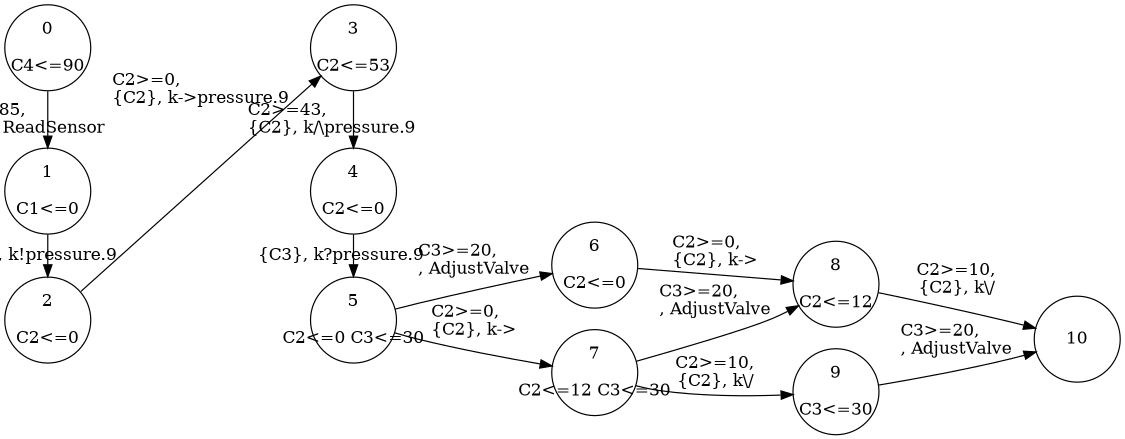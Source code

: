 digraph tg2dot {
size="7.5,10"
rankdir=LR
node [height=1,width=1,shape=circle,fixedsize=true,color=black,fontsize=14]
0 [label="0\n\nC4<=90"]
1 [label="1\n\nC1<=0"]
2 [label="2\n\nC2<=0"]
3 [label="3\n\nC2<=53"]
4 [label="4\n\nC2<=0"]
5 [label="5\n\nC2<=0 C3<=30"]
6 [label="6\n\nC2<=0"]
7 [label="7\n\nC2<=12 C3<=30"]
8 [label="8\n\nC2<=12"]
9 [label="9\n\nC3<=30"]
10 [label="10"]

{rank = same; 0; 1; 2;}
{rank = same; 3; 4; 5;}
2 -> 5 [style = invis,weight=10]

0 -> 1 [label = "C4>=85,\l{C1}, ReadSensor"]
1 -> 2 [label = "{C2}, k!pressure.9"]
2 -> 3 [label = "C2>=0,\l{C2}, k->pressure.9"]
3 -> 4 [label = "C2>=43,\l{C2}, k/\\pressure.9"]
4 -> 5 [label = "{C3}, k?pressure.9"]
5 -> 6 [label = "C3>=20,\l, AdjustValve"]
5 -> 7 [label = "C2>=0,\l{C2}, k->"]
6 -> 8 [label = "C2>=0,\l{C2}, k->"]
7 -> 8 [label = "C3>=20,\l, AdjustValve"]
7 -> 9 [label = "C2>=10,\l{C2}, k\\/"]
8 -> 10 [label = "C2>=10,\l{C2}, k\\/"]
9 -> 10 [label = "C3>=20,\l, AdjustValve"]


}
